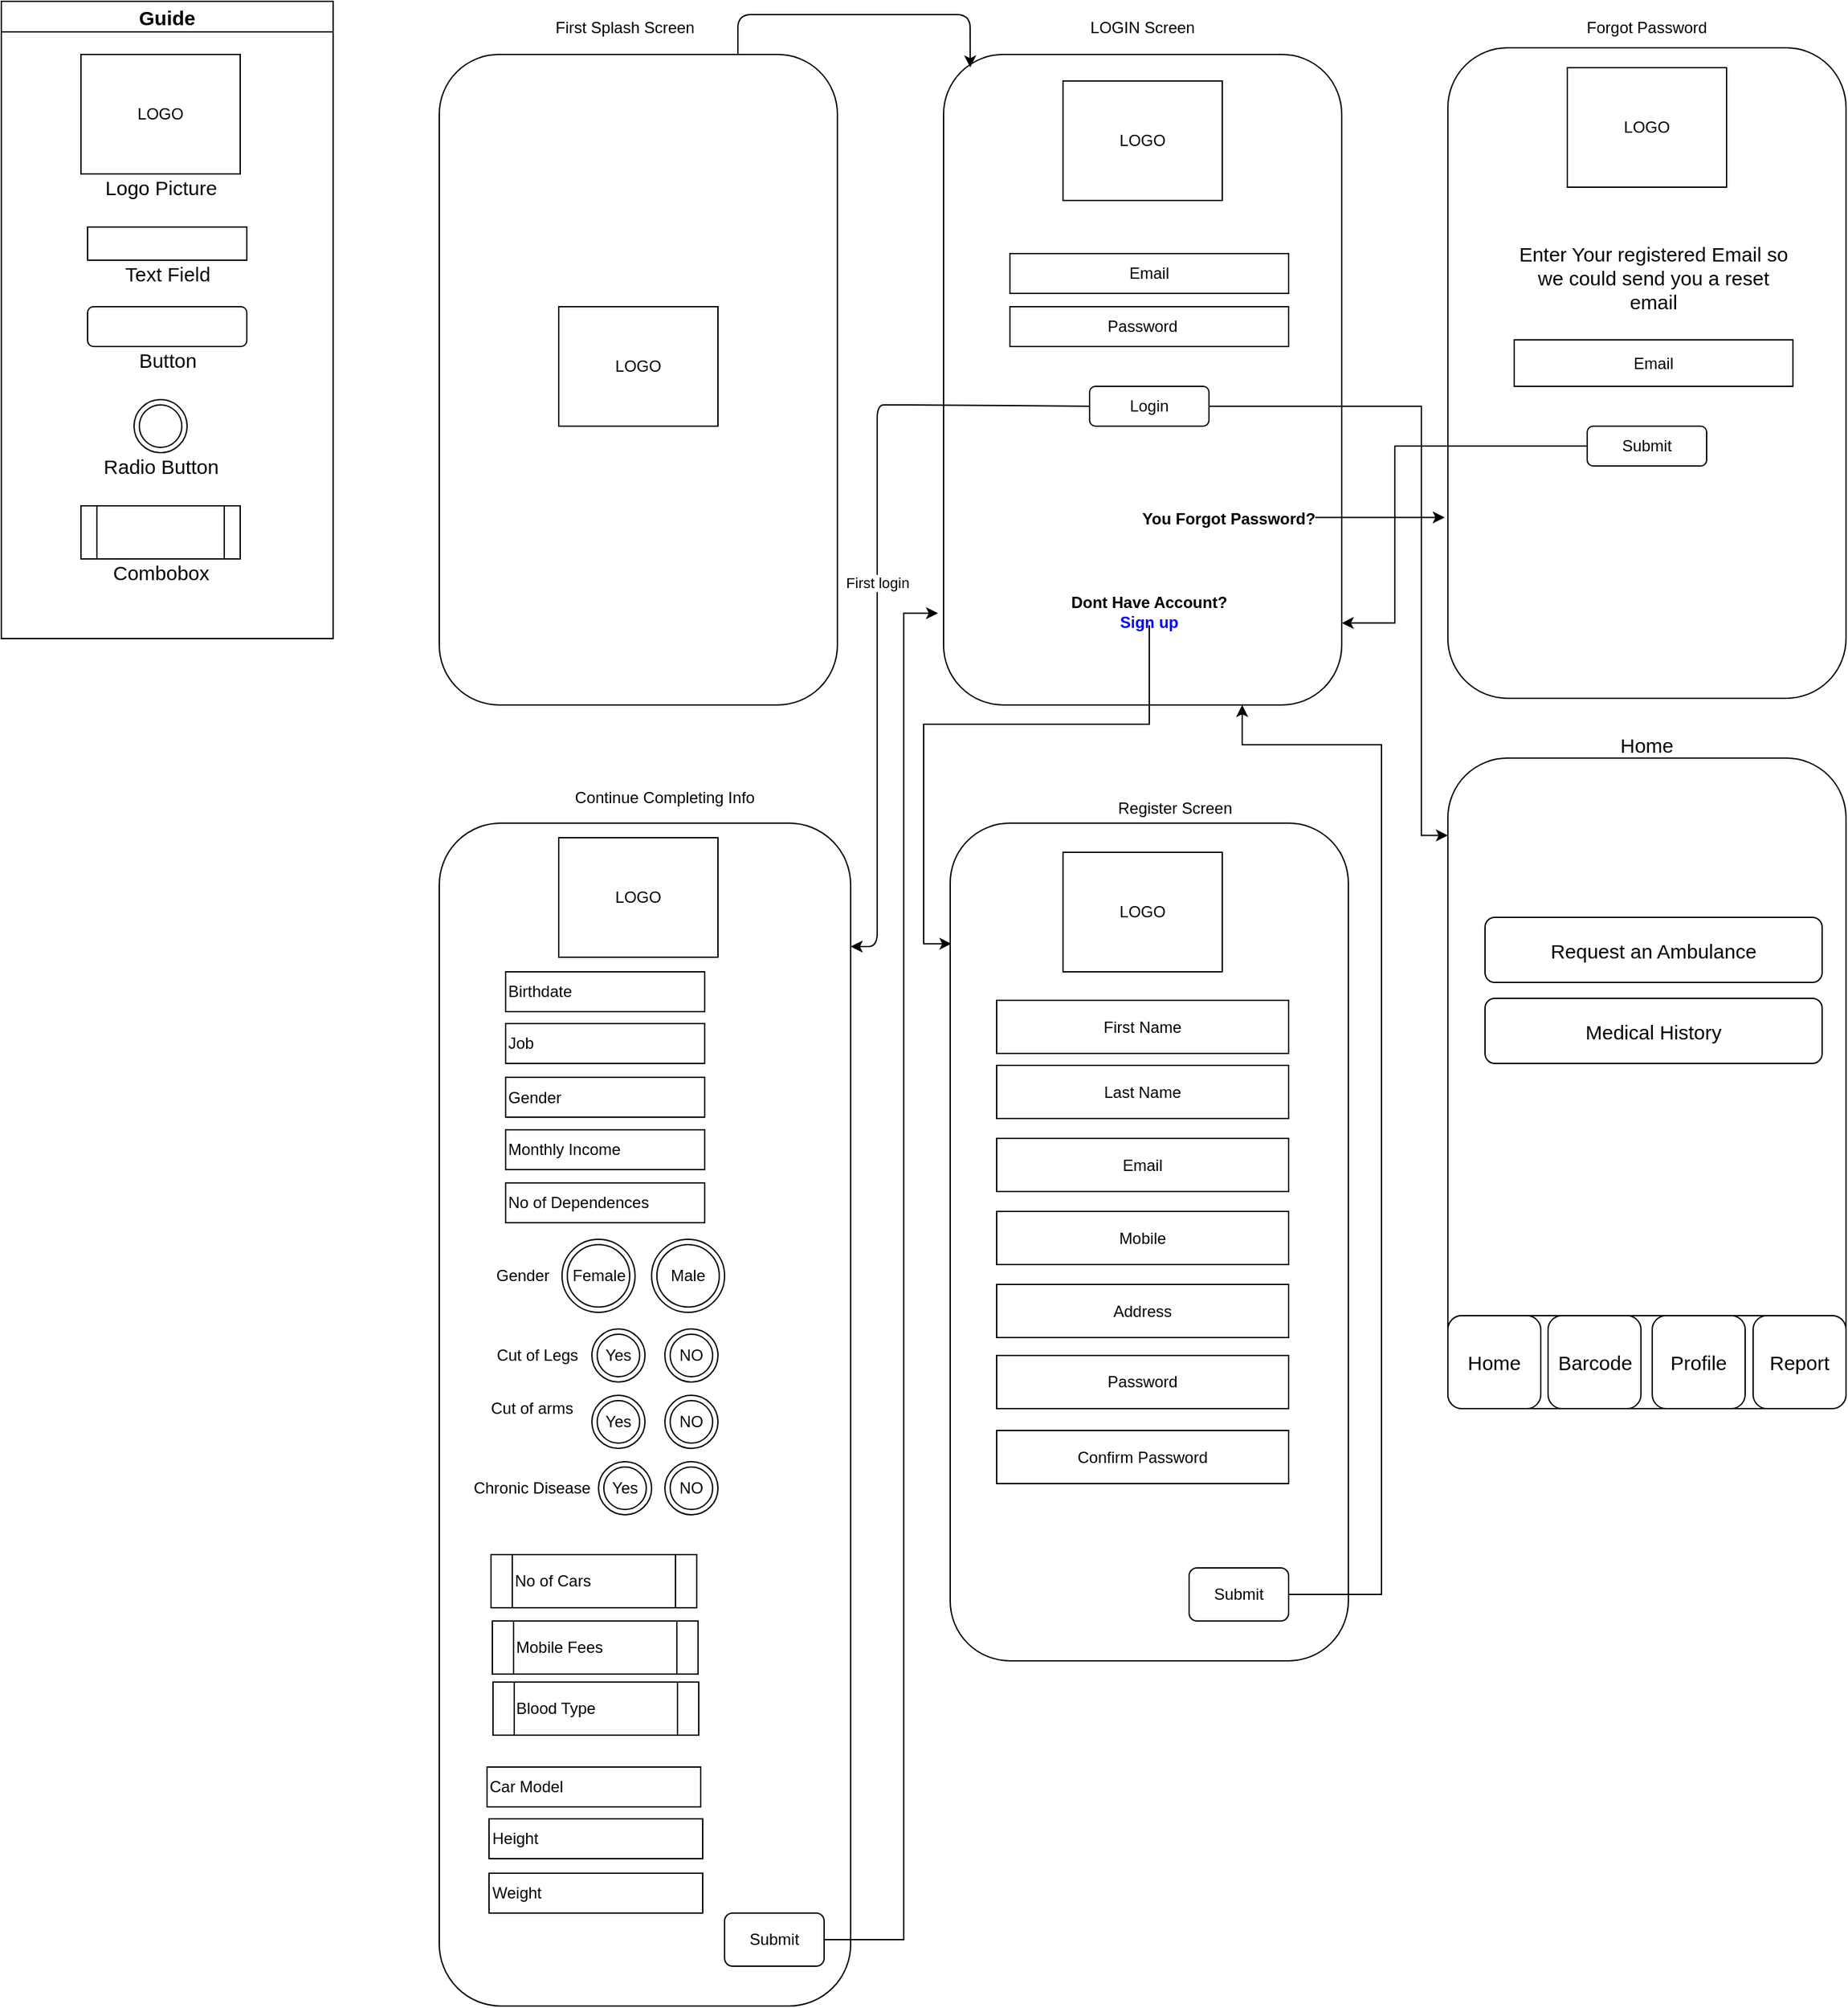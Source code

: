 <mxfile version="13.1.3" type="github">
  <diagram id="rhFtwO3-Js1VsmLFuwUs" name="Page-1">
    <mxGraphModel dx="2037" dy="2339" grid="1" gridSize="10" guides="1" tooltips="1" connect="1" arrows="1" fold="1" page="1" pageScale="1" pageWidth="827" pageHeight="1169" math="0" shadow="0">
      <root>
        <mxCell id="0" />
        <mxCell id="1" parent="0" />
        <mxCell id="pWobMGOmHtMoMN1nDM7m-1" value="" style="rounded=1;whiteSpace=wrap;html=1;" parent="1" vertex="1">
          <mxGeometry x="370" y="-1080" width="300" height="490" as="geometry" />
        </mxCell>
        <mxCell id="pWobMGOmHtMoMN1nDM7m-2" value="LOGO" style="rounded=0;whiteSpace=wrap;html=1;" parent="1" vertex="1">
          <mxGeometry x="460" y="-890" width="120" height="90" as="geometry" />
        </mxCell>
        <mxCell id="pWobMGOmHtMoMN1nDM7m-3" value="First Splash Screen&lt;br&gt;" style="text;html=1;strokeColor=none;fillColor=none;align=center;verticalAlign=middle;whiteSpace=wrap;rounded=0;" parent="1" vertex="1">
          <mxGeometry x="400" y="-1110" width="220" height="20" as="geometry" />
        </mxCell>
        <mxCell id="pWobMGOmHtMoMN1nDM7m-4" value="" style="rounded=1;whiteSpace=wrap;html=1;" parent="1" vertex="1">
          <mxGeometry x="750" y="-1080" width="300" height="490" as="geometry" />
        </mxCell>
        <mxCell id="pWobMGOmHtMoMN1nDM7m-6" value="LOGIN Screen&lt;br&gt;" style="text;html=1;strokeColor=none;fillColor=none;align=center;verticalAlign=middle;whiteSpace=wrap;rounded=0;" parent="1" vertex="1">
          <mxGeometry x="820" y="-1115" width="160" height="30" as="geometry" />
        </mxCell>
        <mxCell id="pWobMGOmHtMoMN1nDM7m-8" value="Email" style="rounded=0;whiteSpace=wrap;html=1;align=center;" parent="1" vertex="1">
          <mxGeometry x="800" y="-930" width="210" height="30" as="geometry" />
        </mxCell>
        <mxCell id="pWobMGOmHtMoMN1nDM7m-9" value="" style="rounded=0;whiteSpace=wrap;html=1;" parent="1" vertex="1">
          <mxGeometry x="800" y="-890" width="210" height="30" as="geometry" />
        </mxCell>
        <mxCell id="pWobMGOmHtMoMN1nDM7m-10" value="Password&lt;br&gt;" style="text;html=1;strokeColor=none;fillColor=none;align=center;verticalAlign=middle;whiteSpace=wrap;rounded=0;" parent="1" vertex="1">
          <mxGeometry x="880" y="-885" width="40" height="20" as="geometry" />
        </mxCell>
        <mxCell id="pWobMGOmHtMoMN1nDM7m-11" value="" style="endArrow=classic;html=1;exitX=0.75;exitY=0;exitDx=0;exitDy=0;entryX=0.067;entryY=0.02;entryDx=0;entryDy=0;entryPerimeter=0;" parent="1" source="pWobMGOmHtMoMN1nDM7m-1" target="pWobMGOmHtMoMN1nDM7m-4" edge="1">
          <mxGeometry width="50" height="50" relative="1" as="geometry">
            <mxPoint x="820" y="-800" as="sourcePoint" />
            <mxPoint x="748" y="-790" as="targetPoint" />
            <Array as="points">
              <mxPoint x="595" y="-1110" />
              <mxPoint x="770" y="-1110" />
            </Array>
          </mxGeometry>
        </mxCell>
        <mxCell id="pWobMGOmHtMoMN1nDM7m-12" value="LOGO" style="rounded=0;whiteSpace=wrap;html=1;" parent="1" vertex="1">
          <mxGeometry x="840" y="-1060" width="120" height="90" as="geometry" />
        </mxCell>
        <mxCell id="pWobMGOmHtMoMN1nDM7m-16" value="You Forgot Password?" style="text;html=1;strokeColor=none;fillColor=none;align=center;verticalAlign=middle;whiteSpace=wrap;rounded=0;fontStyle=1" parent="1" vertex="1">
          <mxGeometry x="880" y="-740" width="170" height="20" as="geometry" />
        </mxCell>
        <mxCell id="v58zFXJl1j6f3DH9xOJw-2" style="edgeStyle=orthogonalEdgeStyle;rounded=0;orthogonalLoop=1;jettySize=auto;html=1;exitX=0.5;exitY=1;exitDx=0;exitDy=0;entryX=0.003;entryY=0.144;entryDx=0;entryDy=0;entryPerimeter=0;endArrow=classic;endFill=1;" edge="1" parent="1" source="pWobMGOmHtMoMN1nDM7m-17" target="v58zFXJl1j6f3DH9xOJw-1">
          <mxGeometry relative="1" as="geometry" />
        </mxCell>
        <mxCell id="pWobMGOmHtMoMN1nDM7m-17" value="Dont Have Account?&lt;br&gt;&lt;font color=&quot;#0000ff&quot;&gt;Sign up&lt;/font&gt;" style="text;html=1;strokeColor=none;fillColor=none;align=center;verticalAlign=middle;whiteSpace=wrap;rounded=0;fontStyle=1" parent="1" vertex="1">
          <mxGeometry x="820" y="-670" width="170" height="20" as="geometry" />
        </mxCell>
        <mxCell id="v58zFXJl1j6f3DH9xOJw-31" style="edgeStyle=orthogonalEdgeStyle;rounded=0;orthogonalLoop=1;jettySize=auto;html=1;exitX=1;exitY=0.5;exitDx=0;exitDy=0;endArrow=classic;endFill=1;fontSize=15;entryX=0;entryY=0.119;entryDx=0;entryDy=0;entryPerimeter=0;" edge="1" parent="1" source="pWobMGOmHtMoMN1nDM7m-18" target="v58zFXJl1j6f3DH9xOJw-32">
          <mxGeometry relative="1" as="geometry">
            <mxPoint x="1100.0" y="-530" as="targetPoint" />
            <Array as="points">
              <mxPoint x="1110" y="-815" />
              <mxPoint x="1110" y="-492" />
            </Array>
          </mxGeometry>
        </mxCell>
        <mxCell id="pWobMGOmHtMoMN1nDM7m-18" value="Login" style="rounded=1;whiteSpace=wrap;html=1;align=center;" parent="1" vertex="1">
          <mxGeometry x="860" y="-830" width="90" height="30" as="geometry" />
        </mxCell>
        <mxCell id="pWobMGOmHtMoMN1nDM7m-19" style="edgeStyle=orthogonalEdgeStyle;rounded=0;orthogonalLoop=1;jettySize=auto;html=1;exitX=0.5;exitY=1;exitDx=0;exitDy=0;" parent="1" source="pWobMGOmHtMoMN1nDM7m-18" target="pWobMGOmHtMoMN1nDM7m-18" edge="1">
          <mxGeometry relative="1" as="geometry" />
        </mxCell>
        <mxCell id="pWobMGOmHtMoMN1nDM7m-20" value="" style="rounded=1;whiteSpace=wrap;html=1;" parent="1" vertex="1">
          <mxGeometry x="1130" y="-1085" width="300" height="490" as="geometry" />
        </mxCell>
        <mxCell id="pWobMGOmHtMoMN1nDM7m-21" value="Forgot Password" style="text;html=1;strokeColor=none;fillColor=none;align=center;verticalAlign=middle;whiteSpace=wrap;rounded=0;" parent="1" vertex="1">
          <mxGeometry x="1170" y="-1120" width="220" height="40" as="geometry" />
        </mxCell>
        <mxCell id="pWobMGOmHtMoMN1nDM7m-22" value="" style="endArrow=classic;html=1;entryX=-0.008;entryY=0.722;entryDx=0;entryDy=0;entryPerimeter=0;exitX=0.882;exitY=0.439;exitDx=0;exitDy=0;exitPerimeter=0;" parent="1" source="pWobMGOmHtMoMN1nDM7m-16" target="pWobMGOmHtMoMN1nDM7m-20" edge="1">
          <mxGeometry width="50" height="50" relative="1" as="geometry">
            <mxPoint x="880" y="-830" as="sourcePoint" />
            <mxPoint x="930" y="-880" as="targetPoint" />
          </mxGeometry>
        </mxCell>
        <mxCell id="pWobMGOmHtMoMN1nDM7m-23" value="Email" style="rounded=0;whiteSpace=wrap;html=1;align=center;" parent="1" vertex="1">
          <mxGeometry x="1180" y="-865" width="210" height="35" as="geometry" />
        </mxCell>
        <mxCell id="pWobMGOmHtMoMN1nDM7m-26" value="LOGO" style="rounded=0;whiteSpace=wrap;html=1;" parent="1" vertex="1">
          <mxGeometry x="1220" y="-1070" width="120" height="90" as="geometry" />
        </mxCell>
        <mxCell id="v58zFXJl1j6f3DH9xOJw-30" style="edgeStyle=orthogonalEdgeStyle;rounded=0;orthogonalLoop=1;jettySize=auto;html=1;exitX=0;exitY=0.5;exitDx=0;exitDy=0;entryX=1;entryY=0.874;entryDx=0;entryDy=0;entryPerimeter=0;endArrow=classic;endFill=1;fontSize=15;" edge="1" parent="1" source="pWobMGOmHtMoMN1nDM7m-29" target="pWobMGOmHtMoMN1nDM7m-4">
          <mxGeometry relative="1" as="geometry">
            <Array as="points">
              <mxPoint x="1090" y="-785" />
              <mxPoint x="1090" y="-652" />
            </Array>
          </mxGeometry>
        </mxCell>
        <mxCell id="pWobMGOmHtMoMN1nDM7m-29" value="Submit" style="rounded=1;whiteSpace=wrap;html=1;align=center;" parent="1" vertex="1">
          <mxGeometry x="1235" y="-800" width="90" height="30" as="geometry" />
        </mxCell>
        <mxCell id="pWobMGOmHtMoMN1nDM7m-30" value="" style="rounded=1;whiteSpace=wrap;html=1;" parent="1" vertex="1">
          <mxGeometry x="370" y="-501" width="310" height="891" as="geometry" />
        </mxCell>
        <mxCell id="pWobMGOmHtMoMN1nDM7m-31" value="First login" style="endArrow=classic;html=1;exitX=0;exitY=0.5;exitDx=0;exitDy=0;" parent="1" source="pWobMGOmHtMoMN1nDM7m-18" edge="1">
          <mxGeometry width="50" height="50" relative="1" as="geometry">
            <mxPoint x="850" y="-540" as="sourcePoint" />
            <mxPoint x="680" y="-408" as="targetPoint" />
            <Array as="points">
              <mxPoint x="730" y="-816" />
              <mxPoint x="720" y="-816" />
              <mxPoint x="700" y="-816" />
              <mxPoint x="700" y="-590" />
              <mxPoint x="700" y="-408" />
            </Array>
          </mxGeometry>
        </mxCell>
        <mxCell id="pWobMGOmHtMoMN1nDM7m-32" value="LOGO" style="rounded=0;whiteSpace=wrap;html=1;" parent="1" vertex="1">
          <mxGeometry x="460" y="-490" width="120" height="90" as="geometry" />
        </mxCell>
        <mxCell id="pWobMGOmHtMoMN1nDM7m-33" value="Continue Completing Info" style="text;html=1;strokeColor=none;fillColor=none;align=center;verticalAlign=middle;whiteSpace=wrap;rounded=0;" parent="1" vertex="1">
          <mxGeometry x="460" y="-530" width="160" height="20" as="geometry" />
        </mxCell>
        <mxCell id="pWobMGOmHtMoMN1nDM7m-34" value="Birthdate" style="rounded=0;whiteSpace=wrap;html=1;align=left;" parent="1" vertex="1">
          <mxGeometry x="420" y="-389" width="150" height="30" as="geometry" />
        </mxCell>
        <mxCell id="pWobMGOmHtMoMN1nDM7m-35" value="Gender" style="rounded=0;whiteSpace=wrap;html=1;align=left;" parent="1" vertex="1">
          <mxGeometry x="420" y="-309.5" width="150" height="30" as="geometry" />
        </mxCell>
        <mxCell id="pWobMGOmHtMoMN1nDM7m-36" value="Monthly Income" style="rounded=0;whiteSpace=wrap;html=1;align=left;" parent="1" vertex="1">
          <mxGeometry x="420" y="-270" width="150" height="30" as="geometry" />
        </mxCell>
        <mxCell id="pWobMGOmHtMoMN1nDM7m-37" value="No of Dependences" style="rounded=0;whiteSpace=wrap;html=1;align=left;" parent="1" vertex="1">
          <mxGeometry x="420" y="-230" width="150" height="30" as="geometry" />
        </mxCell>
        <mxCell id="pWobMGOmHtMoMN1nDM7m-41" value="Gender" style="text;html=1;strokeColor=none;fillColor=none;align=center;verticalAlign=middle;whiteSpace=wrap;rounded=0;" parent="1" vertex="1">
          <mxGeometry x="412.5" y="-170" width="40" height="20" as="geometry" />
        </mxCell>
        <mxCell id="pWobMGOmHtMoMN1nDM7m-54" value="Car Model" style="rounded=0;whiteSpace=wrap;html=1;align=left;" parent="1" vertex="1">
          <mxGeometry x="406" y="210" width="161" height="30" as="geometry" />
        </mxCell>
        <mxCell id="pWobMGOmHtMoMN1nDM7m-55" value="Job" style="rounded=0;whiteSpace=wrap;html=1;align=left;" parent="1" vertex="1">
          <mxGeometry x="420" y="-350" width="150" height="30" as="geometry" />
        </mxCell>
        <mxCell id="pWobMGOmHtMoMN1nDM7m-56" value="Height" style="rounded=0;whiteSpace=wrap;html=1;align=left;" parent="1" vertex="1">
          <mxGeometry x="407.5" y="249" width="161" height="30" as="geometry" />
        </mxCell>
        <mxCell id="pWobMGOmHtMoMN1nDM7m-57" value="Weight" style="rounded=0;whiteSpace=wrap;html=1;align=left;" parent="1" vertex="1">
          <mxGeometry x="407.5" y="290" width="161" height="30" as="geometry" />
        </mxCell>
        <mxCell id="pWobMGOmHtMoMN1nDM7m-59" value="Cut of Legs" style="text;html=1;strokeColor=none;fillColor=none;align=center;verticalAlign=middle;whiteSpace=wrap;rounded=0;" parent="1" vertex="1">
          <mxGeometry x="409" y="-110" width="70" height="20" as="geometry" />
        </mxCell>
        <mxCell id="pWobMGOmHtMoMN1nDM7m-62" value="Mobile Fees" style="shape=process;whiteSpace=wrap;html=1;backgroundOutline=1;align=left;" parent="1" vertex="1">
          <mxGeometry x="410" y="100" width="155" height="40" as="geometry" />
        </mxCell>
        <mxCell id="pWobMGOmHtMoMN1nDM7m-63" value="No of Cars" style="shape=process;whiteSpace=wrap;html=1;backgroundOutline=1;align=left;" parent="1" vertex="1">
          <mxGeometry x="409" y="50" width="155" height="40" as="geometry" />
        </mxCell>
        <mxCell id="pWobMGOmHtMoMN1nDM7m-68" value="Yes&lt;span style=&quot;color: rgba(0 , 0 , 0 , 0) ; font-family: monospace ; font-size: 0px&quot;&gt;%3CmxGraphModel%3E%3Croot%3E%3CmxCell%20id%3D%220%22%2F%3E%3CmxCell%20id%3D%221%22%20parent%3D%220%22%2F%3E%3CmxCell%20id%3D%222%22%20value%3D%22Mobile%20Fees%22%20style%3D%22shape%3Dprocess%3BwhiteSpace%3Dwrap%3Bhtml%3D1%3BbackgroundOutline%3D1%3Balign%3Dleft%3B%22%20vertex%3D%221%22%20parent%3D%221%22%3E%3CmxGeometry%20x%3D%22454%22%20y%3D%221100%22%20width%3D%22145%22%20height%3D%2240%22%20as%3D%22geometry%22%2F%3E%3C%2FmxCell%3E%3C%2Froot%3E%3C%2FmxGraphModel%3E&lt;/span&gt;" style="ellipse;shape=doubleEllipse;whiteSpace=wrap;html=1;aspect=fixed;align=center;" parent="1" vertex="1">
          <mxGeometry x="485" y="-120" width="40" height="40" as="geometry" />
        </mxCell>
        <mxCell id="pWobMGOmHtMoMN1nDM7m-69" value="NO" style="ellipse;shape=doubleEllipse;whiteSpace=wrap;html=1;aspect=fixed;align=center;" parent="1" vertex="1">
          <mxGeometry x="540" y="-120" width="40" height="40" as="geometry" />
        </mxCell>
        <mxCell id="pWobMGOmHtMoMN1nDM7m-70" value="Female" style="ellipse;shape=doubleEllipse;whiteSpace=wrap;html=1;aspect=fixed;align=center;" parent="1" vertex="1">
          <mxGeometry x="462.5" y="-187.5" width="55" height="55" as="geometry" />
        </mxCell>
        <mxCell id="pWobMGOmHtMoMN1nDM7m-71" value="Male" style="ellipse;shape=doubleEllipse;whiteSpace=wrap;html=1;aspect=fixed;align=center;" parent="1" vertex="1">
          <mxGeometry x="530" y="-187.5" width="55" height="55" as="geometry" />
        </mxCell>
        <mxCell id="pWobMGOmHtMoMN1nDM7m-72" value="Cut of arms" style="text;html=1;strokeColor=none;fillColor=none;align=center;verticalAlign=middle;whiteSpace=wrap;rounded=0;" parent="1" vertex="1">
          <mxGeometry x="405" y="-70" width="70" height="20" as="geometry" />
        </mxCell>
        <mxCell id="pWobMGOmHtMoMN1nDM7m-73" value="Yes&lt;span style=&quot;color: rgba(0 , 0 , 0 , 0) ; font-family: monospace ; font-size: 0px&quot;&gt;%3CmxGraphModel%3E%3Croot%3E%3CmxCell%20id%3D%220%22%2F%3E%3CmxCell%20id%3D%221%22%20parent%3D%220%22%2F%3E%3CmxCell%20id%3D%222%22%20value%3D%22Mobile%20Fees%22%20style%3D%22shape%3Dprocess%3BwhiteSpace%3Dwrap%3Bhtml%3D1%3BbackgroundOutline%3D1%3Balign%3Dleft%3B%22%20vertex%3D%221%22%20parent%3D%221%22%3E%3CmxGeometry%20x%3D%22454%22%20y%3D%221100%22%20width%3D%22145%22%20height%3D%2240%22%20as%3D%22geometry%22%2F%3E%3C%2FmxCell%3E%3C%2Froot%3E%3C%2FmxGraphModel%3E&lt;/span&gt;" style="ellipse;shape=doubleEllipse;whiteSpace=wrap;html=1;aspect=fixed;align=center;" parent="1" vertex="1">
          <mxGeometry x="485" y="-70" width="40" height="40" as="geometry" />
        </mxCell>
        <mxCell id="pWobMGOmHtMoMN1nDM7m-74" value="NO" style="ellipse;shape=doubleEllipse;whiteSpace=wrap;html=1;aspect=fixed;align=center;" parent="1" vertex="1">
          <mxGeometry x="540" y="-70" width="40" height="40" as="geometry" />
        </mxCell>
        <mxCell id="pWobMGOmHtMoMN1nDM7m-75" value="Yes&lt;span style=&quot;color: rgba(0 , 0 , 0 , 0) ; font-family: monospace ; font-size: 0px&quot;&gt;%3CmxGraphModel%3E%3Croot%3E%3CmxCell%20id%3D%220%22%2F%3E%3CmxCell%20id%3D%221%22%20parent%3D%220%22%2F%3E%3CmxCell%20id%3D%222%22%20value%3D%22Mobile%20Fees%22%20style%3D%22shape%3Dprocess%3BwhiteSpace%3Dwrap%3Bhtml%3D1%3BbackgroundOutline%3D1%3Balign%3Dleft%3B%22%20vertex%3D%221%22%20parent%3D%221%22%3E%3CmxGeometry%20x%3D%22454%22%20y%3D%221100%22%20width%3D%22145%22%20height%3D%2240%22%20as%3D%22geometry%22%2F%3E%3C%2FmxCell%3E%3C%2Froot%3E%3C%2FmxGraphModel%3E&lt;/span&gt;" style="ellipse;shape=doubleEllipse;whiteSpace=wrap;html=1;aspect=fixed;align=center;" parent="1" vertex="1">
          <mxGeometry x="490" y="-20" width="40" height="40" as="geometry" />
        </mxCell>
        <mxCell id="pWobMGOmHtMoMN1nDM7m-76" value="NO" style="ellipse;shape=doubleEllipse;whiteSpace=wrap;html=1;aspect=fixed;align=center;" parent="1" vertex="1">
          <mxGeometry x="540" y="-20" width="40" height="40" as="geometry" />
        </mxCell>
        <mxCell id="pWobMGOmHtMoMN1nDM7m-77" value="Chronic Disease" style="text;html=1;strokeColor=none;fillColor=none;align=center;verticalAlign=middle;whiteSpace=wrap;rounded=0;" parent="1" vertex="1">
          <mxGeometry x="390" y="-10" width="100" height="20" as="geometry" />
        </mxCell>
        <mxCell id="v58zFXJl1j6f3DH9xOJw-14" style="edgeStyle=orthogonalEdgeStyle;rounded=0;orthogonalLoop=1;jettySize=auto;html=1;exitX=1;exitY=0.5;exitDx=0;exitDy=0;entryX=-0.014;entryY=0.859;entryDx=0;entryDy=0;entryPerimeter=0;endArrow=classic;endFill=1;" edge="1" parent="1" source="C3xpYV6c3PfCXHQgGOxq-1" target="pWobMGOmHtMoMN1nDM7m-4">
          <mxGeometry relative="1" as="geometry">
            <Array as="points">
              <mxPoint x="720" y="340" />
              <mxPoint x="720" y="-659" />
            </Array>
          </mxGeometry>
        </mxCell>
        <mxCell id="C3xpYV6c3PfCXHQgGOxq-1" value="Submit" style="rounded=1;whiteSpace=wrap;html=1;" parent="1" vertex="1">
          <mxGeometry x="585" y="320" width="75" height="40" as="geometry" />
        </mxCell>
        <mxCell id="C3xpYV6c3PfCXHQgGOxq-2" value="Blood Type" style="shape=process;whiteSpace=wrap;html=1;backgroundOutline=1;align=left;" parent="1" vertex="1">
          <mxGeometry x="410.5" y="146" width="155" height="40" as="geometry" />
        </mxCell>
        <mxCell id="v58zFXJl1j6f3DH9xOJw-1" value="" style="rounded=1;whiteSpace=wrap;html=1;" vertex="1" parent="1">
          <mxGeometry x="755" y="-501" width="300" height="631" as="geometry" />
        </mxCell>
        <mxCell id="v58zFXJl1j6f3DH9xOJw-3" value="Register Screen" style="text;html=1;align=center;verticalAlign=middle;resizable=0;points=[];autosize=1;" vertex="1" parent="1">
          <mxGeometry x="874" y="-522" width="100" height="20" as="geometry" />
        </mxCell>
        <mxCell id="v58zFXJl1j6f3DH9xOJw-4" value="First Name" style="rounded=0;whiteSpace=wrap;html=1;" vertex="1" parent="1">
          <mxGeometry x="790" y="-367.5" width="220" height="40" as="geometry" />
        </mxCell>
        <mxCell id="v58zFXJl1j6f3DH9xOJw-5" value="Last Name" style="rounded=0;whiteSpace=wrap;html=1;" vertex="1" parent="1">
          <mxGeometry x="790" y="-318.5" width="220" height="40" as="geometry" />
        </mxCell>
        <mxCell id="v58zFXJl1j6f3DH9xOJw-6" value="Email" style="rounded=0;whiteSpace=wrap;html=1;" vertex="1" parent="1">
          <mxGeometry x="790" y="-263.5" width="220" height="40" as="geometry" />
        </mxCell>
        <mxCell id="v58zFXJl1j6f3DH9xOJw-7" value="Mobile" style="rounded=0;whiteSpace=wrap;html=1;" vertex="1" parent="1">
          <mxGeometry x="790" y="-208.5" width="220" height="40" as="geometry" />
        </mxCell>
        <mxCell id="v58zFXJl1j6f3DH9xOJw-8" value="Address" style="rounded=0;whiteSpace=wrap;html=1;" vertex="1" parent="1">
          <mxGeometry x="790" y="-153.5" width="220" height="40" as="geometry" />
        </mxCell>
        <mxCell id="v58zFXJl1j6f3DH9xOJw-9" value="Password" style="rounded=0;whiteSpace=wrap;html=1;" vertex="1" parent="1">
          <mxGeometry x="790" y="-100" width="220" height="40" as="geometry" />
        </mxCell>
        <mxCell id="v58zFXJl1j6f3DH9xOJw-10" value="Confirm Password" style="rounded=0;whiteSpace=wrap;html=1;" vertex="1" parent="1">
          <mxGeometry x="790" y="-43.5" width="220" height="40" as="geometry" />
        </mxCell>
        <mxCell id="v58zFXJl1j6f3DH9xOJw-11" value="LOGO" style="rounded=0;whiteSpace=wrap;html=1;" vertex="1" parent="1">
          <mxGeometry x="840" y="-479" width="120" height="90" as="geometry" />
        </mxCell>
        <mxCell id="v58zFXJl1j6f3DH9xOJw-13" style="edgeStyle=orthogonalEdgeStyle;rounded=0;orthogonalLoop=1;jettySize=auto;html=1;exitX=1;exitY=0.5;exitDx=0;exitDy=0;entryX=0.75;entryY=1;entryDx=0;entryDy=0;endArrow=classic;endFill=1;" edge="1" parent="1" source="v58zFXJl1j6f3DH9xOJw-12" target="pWobMGOmHtMoMN1nDM7m-4">
          <mxGeometry relative="1" as="geometry">
            <Array as="points">
              <mxPoint x="1080" y="80" />
              <mxPoint x="1080" y="-560" />
              <mxPoint x="975" y="-560" />
            </Array>
          </mxGeometry>
        </mxCell>
        <mxCell id="v58zFXJl1j6f3DH9xOJw-12" value="Submit" style="rounded=1;whiteSpace=wrap;html=1;" vertex="1" parent="1">
          <mxGeometry x="935" y="60" width="75" height="40" as="geometry" />
        </mxCell>
        <mxCell id="v58zFXJl1j6f3DH9xOJw-16" value="Guide" style="swimlane;align=center;fontSize=15;" vertex="1" parent="1">
          <mxGeometry x="40" y="-1120" width="250" height="480" as="geometry" />
        </mxCell>
        <mxCell id="v58zFXJl1j6f3DH9xOJw-18" value="LOGO" style="rounded=0;whiteSpace=wrap;html=1;" vertex="1" parent="v58zFXJl1j6f3DH9xOJw-16">
          <mxGeometry x="60" y="40" width="120" height="90" as="geometry" />
        </mxCell>
        <mxCell id="v58zFXJl1j6f3DH9xOJw-19" value="Logo Picture" style="text;html=1;align=center;verticalAlign=middle;resizable=0;points=[];autosize=1;fontSize=15;" vertex="1" parent="v58zFXJl1j6f3DH9xOJw-16">
          <mxGeometry x="70" y="130" width="100" height="20" as="geometry" />
        </mxCell>
        <mxCell id="v58zFXJl1j6f3DH9xOJw-20" value="" style="rounded=0;whiteSpace=wrap;html=1;fontSize=15;align=center;" vertex="1" parent="v58zFXJl1j6f3DH9xOJw-16">
          <mxGeometry x="65" y="170" width="120" height="25" as="geometry" />
        </mxCell>
        <mxCell id="v58zFXJl1j6f3DH9xOJw-21" value="Text Field" style="text;html=1;align=center;verticalAlign=middle;resizable=0;points=[];autosize=1;fontSize=15;" vertex="1" parent="v58zFXJl1j6f3DH9xOJw-16">
          <mxGeometry x="85" y="195" width="80" height="20" as="geometry" />
        </mxCell>
        <mxCell id="v58zFXJl1j6f3DH9xOJw-23" value="" style="rounded=1;whiteSpace=wrap;html=1;fontSize=15;align=center;" vertex="1" parent="v58zFXJl1j6f3DH9xOJw-16">
          <mxGeometry x="65" y="230" width="120" height="30" as="geometry" />
        </mxCell>
        <mxCell id="v58zFXJl1j6f3DH9xOJw-24" value="Button" style="text;html=1;align=center;verticalAlign=middle;resizable=0;points=[];autosize=1;fontSize=15;" vertex="1" parent="v58zFXJl1j6f3DH9xOJw-16">
          <mxGeometry x="95" y="260" width="60" height="20" as="geometry" />
        </mxCell>
        <mxCell id="v58zFXJl1j6f3DH9xOJw-25" value="" style="ellipse;shape=doubleEllipse;whiteSpace=wrap;html=1;aspect=fixed;align=center;" vertex="1" parent="v58zFXJl1j6f3DH9xOJw-16">
          <mxGeometry x="100" y="300" width="40" height="40" as="geometry" />
        </mxCell>
        <mxCell id="v58zFXJl1j6f3DH9xOJw-26" value="Radio Button" style="text;html=1;align=center;verticalAlign=middle;resizable=0;points=[];autosize=1;fontSize=15;" vertex="1" parent="v58zFXJl1j6f3DH9xOJw-16">
          <mxGeometry x="70" y="340" width="100" height="20" as="geometry" />
        </mxCell>
        <mxCell id="v58zFXJl1j6f3DH9xOJw-27" value="" style="shape=process;whiteSpace=wrap;html=1;backgroundOutline=1;fontSize=15;align=center;" vertex="1" parent="v58zFXJl1j6f3DH9xOJw-16">
          <mxGeometry x="60" y="380" width="120" height="40" as="geometry" />
        </mxCell>
        <mxCell id="v58zFXJl1j6f3DH9xOJw-28" value="Combobox" style="text;html=1;align=center;verticalAlign=middle;resizable=0;points=[];autosize=1;fontSize=15;" vertex="1" parent="v58zFXJl1j6f3DH9xOJw-16">
          <mxGeometry x="75" y="420" width="90" height="20" as="geometry" />
        </mxCell>
        <mxCell id="v58zFXJl1j6f3DH9xOJw-29" value="Enter Your registered Email so we could send you a reset email" style="text;html=1;strokeColor=none;fillColor=none;align=center;verticalAlign=middle;whiteSpace=wrap;rounded=0;fontSize=15;" vertex="1" parent="1">
          <mxGeometry x="1180" y="-945" width="210" height="65" as="geometry" />
        </mxCell>
        <mxCell id="v58zFXJl1j6f3DH9xOJw-32" value="" style="rounded=1;whiteSpace=wrap;html=1;" vertex="1" parent="1">
          <mxGeometry x="1130" y="-550" width="300" height="490" as="geometry" />
        </mxCell>
        <mxCell id="v58zFXJl1j6f3DH9xOJw-33" value="Home" style="text;html=1;strokeColor=none;fillColor=none;align=center;verticalAlign=middle;whiteSpace=wrap;rounded=0;fontSize=15;" vertex="1" parent="1">
          <mxGeometry x="1260" y="-570" width="40" height="20" as="geometry" />
        </mxCell>
        <mxCell id="v58zFXJl1j6f3DH9xOJw-34" value="" style="rounded=1;whiteSpace=wrap;html=1;fontSize=15;align=center;" vertex="1" parent="1">
          <mxGeometry x="1130" y="-130" width="300" height="70" as="geometry" />
        </mxCell>
        <mxCell id="v58zFXJl1j6f3DH9xOJw-36" value="Barcode" style="rounded=1;whiteSpace=wrap;html=1;fontSize=15;align=center;" vertex="1" parent="1">
          <mxGeometry x="1205.5" y="-130" width="70" height="70" as="geometry" />
        </mxCell>
        <mxCell id="v58zFXJl1j6f3DH9xOJw-38" value="Home" style="rounded=1;whiteSpace=wrap;html=1;fontSize=15;align=center;" vertex="1" parent="1">
          <mxGeometry x="1130" y="-130" width="70" height="70" as="geometry" />
        </mxCell>
        <mxCell id="v58zFXJl1j6f3DH9xOJw-39" value="Profile" style="rounded=1;whiteSpace=wrap;html=1;fontSize=15;align=center;" vertex="1" parent="1">
          <mxGeometry x="1284" y="-130" width="70" height="70" as="geometry" />
        </mxCell>
        <mxCell id="v58zFXJl1j6f3DH9xOJw-40" value="Report" style="rounded=1;whiteSpace=wrap;html=1;fontSize=15;align=center;" vertex="1" parent="1">
          <mxGeometry x="1360" y="-130" width="70" height="70" as="geometry" />
        </mxCell>
        <mxCell id="v58zFXJl1j6f3DH9xOJw-41" value="Request an Ambulance" style="rounded=1;whiteSpace=wrap;html=1;fontSize=15;align=center;" vertex="1" parent="1">
          <mxGeometry x="1158" y="-430" width="254" height="49" as="geometry" />
        </mxCell>
        <mxCell id="v58zFXJl1j6f3DH9xOJw-42" value="Medical History" style="rounded=1;whiteSpace=wrap;html=1;fontSize=15;align=center;" vertex="1" parent="1">
          <mxGeometry x="1158" y="-369" width="254" height="49" as="geometry" />
        </mxCell>
      </root>
    </mxGraphModel>
  </diagram>
</mxfile>
